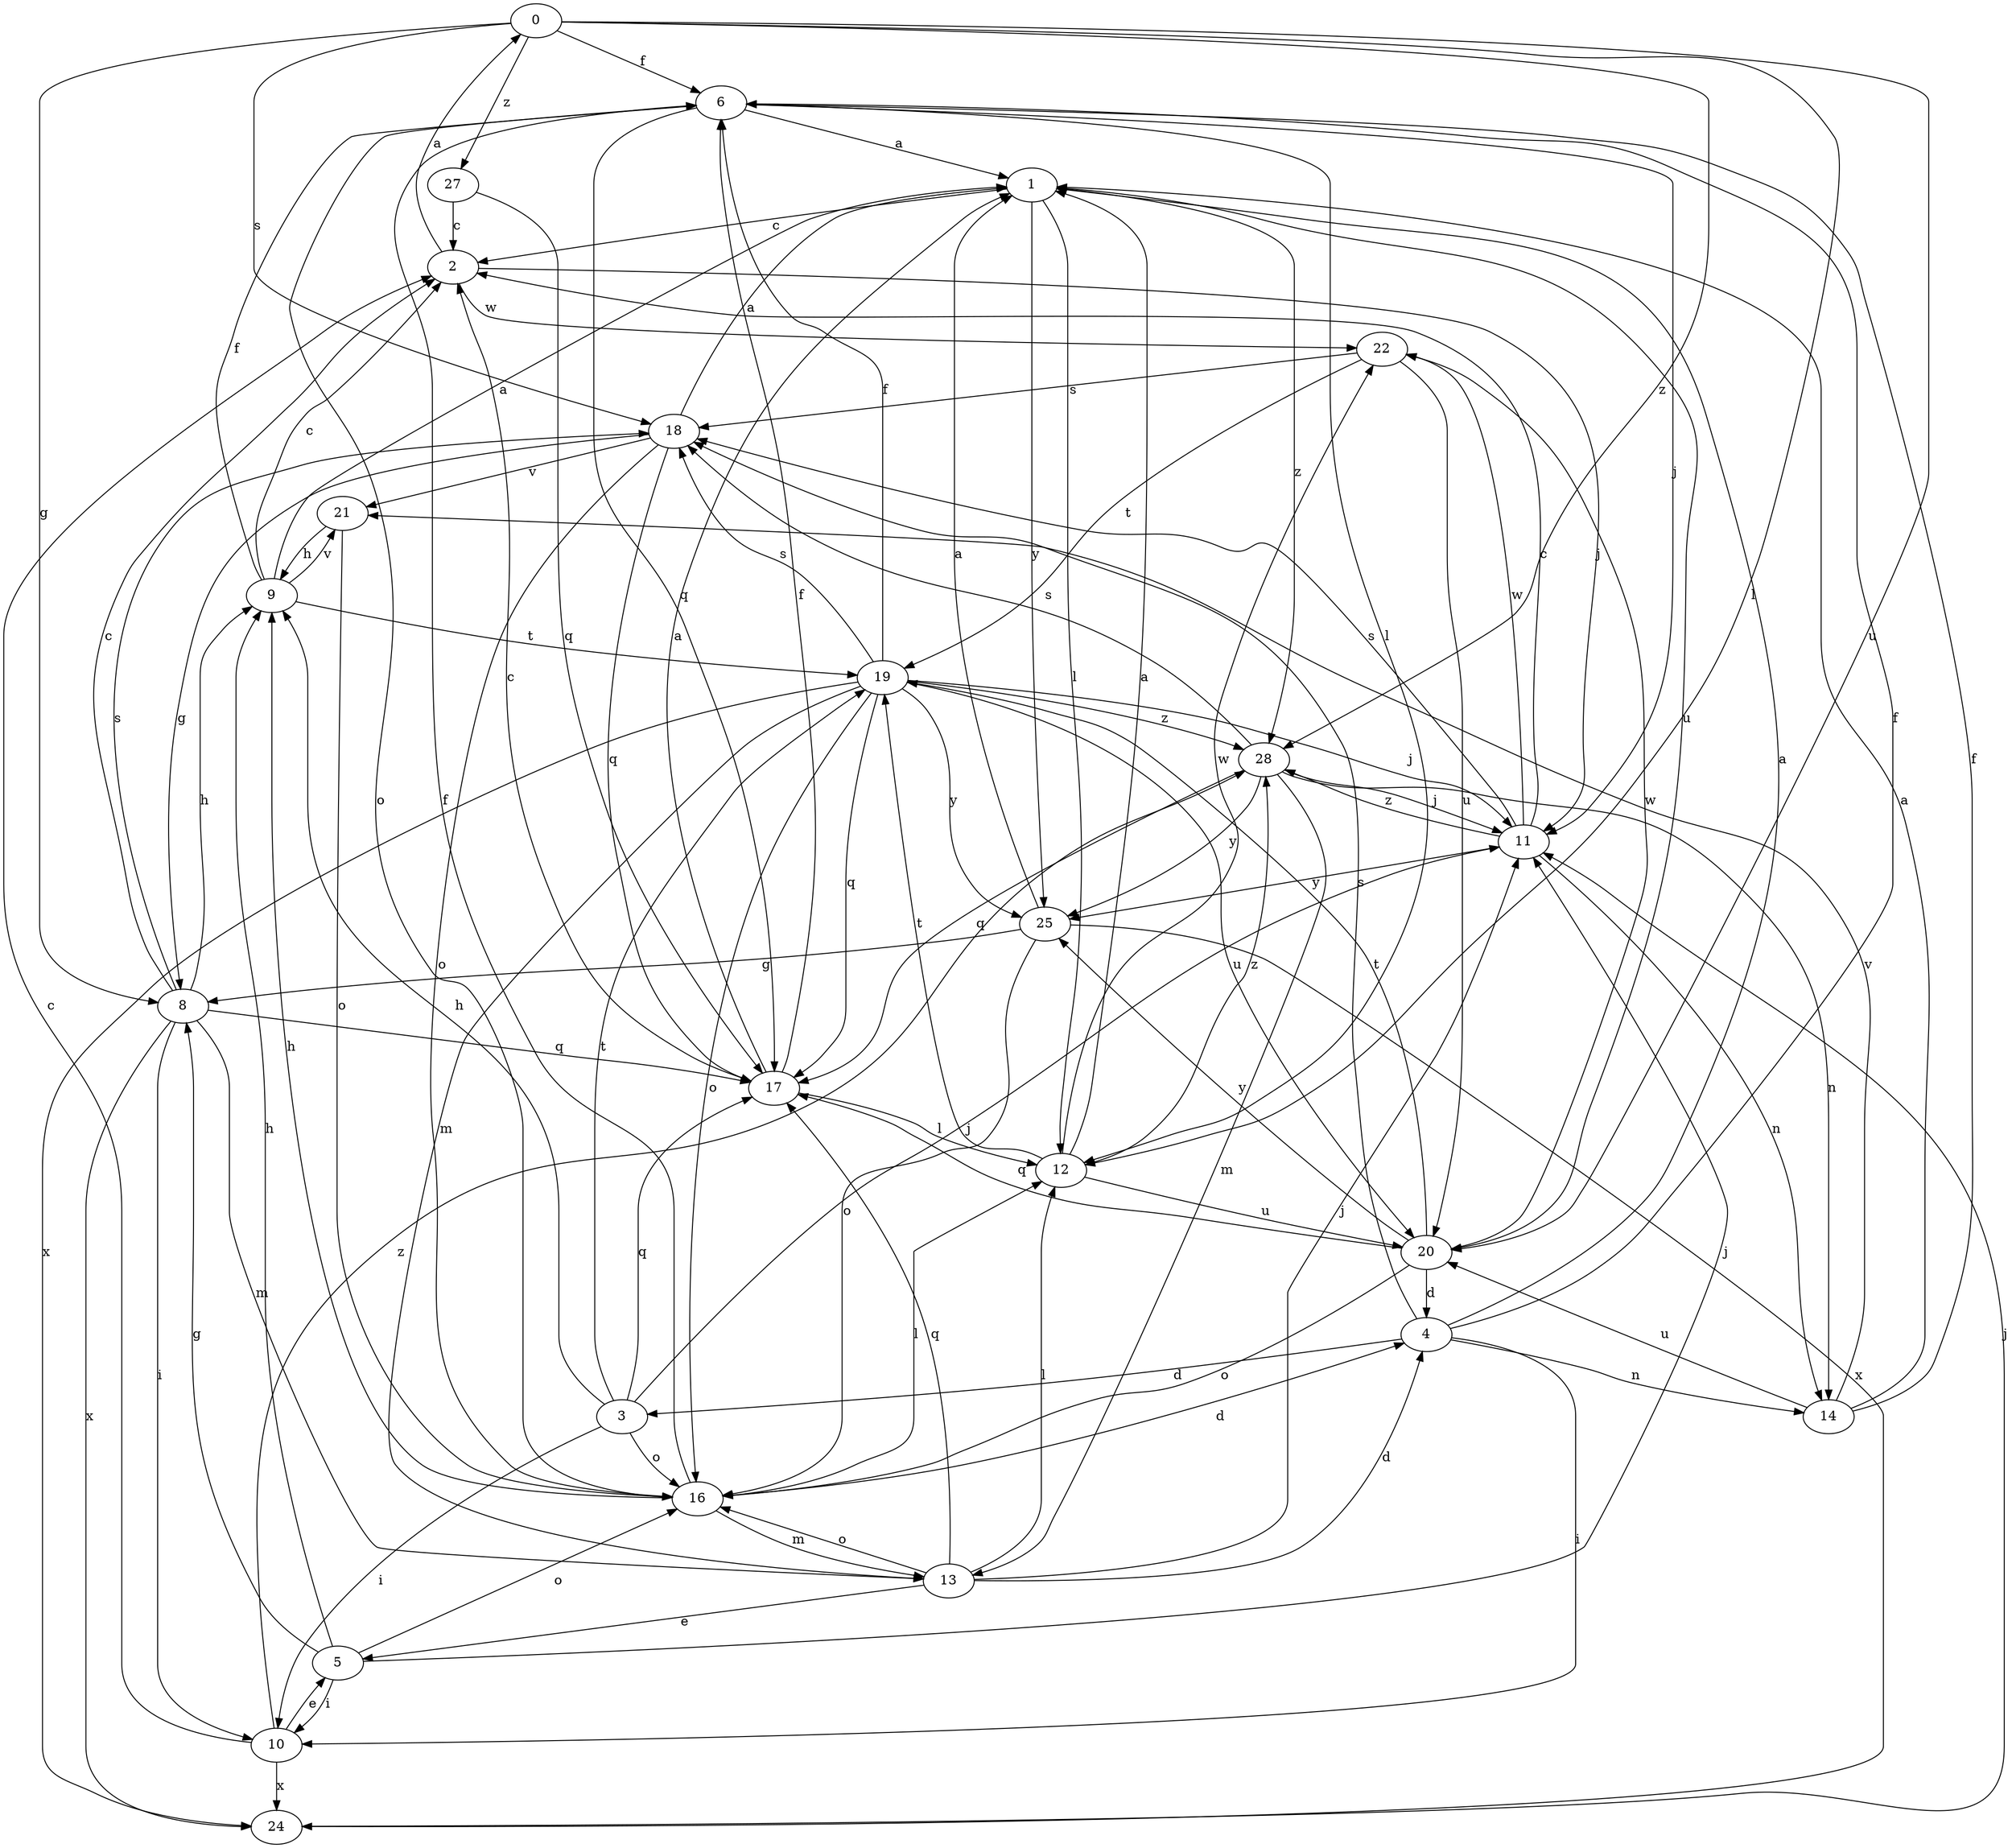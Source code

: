 strict digraph  {
0;
1;
2;
3;
4;
5;
6;
8;
9;
10;
11;
12;
13;
14;
16;
17;
18;
19;
20;
21;
22;
24;
25;
27;
28;
0 -> 6  [label=f];
0 -> 8  [label=g];
0 -> 12  [label=l];
0 -> 18  [label=s];
0 -> 20  [label=u];
0 -> 27  [label=z];
0 -> 28  [label=z];
1 -> 2  [label=c];
1 -> 12  [label=l];
1 -> 20  [label=u];
1 -> 25  [label=y];
1 -> 28  [label=z];
2 -> 0  [label=a];
2 -> 11  [label=j];
2 -> 22  [label=w];
3 -> 9  [label=h];
3 -> 10  [label=i];
3 -> 11  [label=j];
3 -> 16  [label=o];
3 -> 17  [label=q];
3 -> 19  [label=t];
4 -> 1  [label=a];
4 -> 3  [label=d];
4 -> 6  [label=f];
4 -> 10  [label=i];
4 -> 14  [label=n];
4 -> 18  [label=s];
5 -> 8  [label=g];
5 -> 9  [label=h];
5 -> 10  [label=i];
5 -> 11  [label=j];
5 -> 16  [label=o];
6 -> 1  [label=a];
6 -> 11  [label=j];
6 -> 12  [label=l];
6 -> 16  [label=o];
6 -> 17  [label=q];
8 -> 2  [label=c];
8 -> 9  [label=h];
8 -> 10  [label=i];
8 -> 13  [label=m];
8 -> 17  [label=q];
8 -> 18  [label=s];
8 -> 24  [label=x];
9 -> 1  [label=a];
9 -> 2  [label=c];
9 -> 6  [label=f];
9 -> 19  [label=t];
9 -> 21  [label=v];
10 -> 2  [label=c];
10 -> 5  [label=e];
10 -> 24  [label=x];
10 -> 28  [label=z];
11 -> 2  [label=c];
11 -> 14  [label=n];
11 -> 18  [label=s];
11 -> 22  [label=w];
11 -> 25  [label=y];
11 -> 28  [label=z];
12 -> 1  [label=a];
12 -> 19  [label=t];
12 -> 20  [label=u];
12 -> 22  [label=w];
12 -> 28  [label=z];
13 -> 4  [label=d];
13 -> 5  [label=e];
13 -> 11  [label=j];
13 -> 12  [label=l];
13 -> 16  [label=o];
13 -> 17  [label=q];
14 -> 1  [label=a];
14 -> 6  [label=f];
14 -> 20  [label=u];
14 -> 21  [label=v];
16 -> 4  [label=d];
16 -> 6  [label=f];
16 -> 9  [label=h];
16 -> 12  [label=l];
16 -> 13  [label=m];
17 -> 1  [label=a];
17 -> 2  [label=c];
17 -> 6  [label=f];
17 -> 12  [label=l];
18 -> 1  [label=a];
18 -> 8  [label=g];
18 -> 16  [label=o];
18 -> 17  [label=q];
18 -> 21  [label=v];
19 -> 6  [label=f];
19 -> 11  [label=j];
19 -> 13  [label=m];
19 -> 16  [label=o];
19 -> 17  [label=q];
19 -> 18  [label=s];
19 -> 20  [label=u];
19 -> 24  [label=x];
19 -> 25  [label=y];
19 -> 28  [label=z];
20 -> 4  [label=d];
20 -> 16  [label=o];
20 -> 17  [label=q];
20 -> 19  [label=t];
20 -> 22  [label=w];
20 -> 25  [label=y];
21 -> 9  [label=h];
21 -> 16  [label=o];
22 -> 18  [label=s];
22 -> 19  [label=t];
22 -> 20  [label=u];
24 -> 11  [label=j];
25 -> 1  [label=a];
25 -> 8  [label=g];
25 -> 16  [label=o];
25 -> 24  [label=x];
27 -> 2  [label=c];
27 -> 17  [label=q];
28 -> 11  [label=j];
28 -> 13  [label=m];
28 -> 14  [label=n];
28 -> 17  [label=q];
28 -> 18  [label=s];
28 -> 25  [label=y];
}
